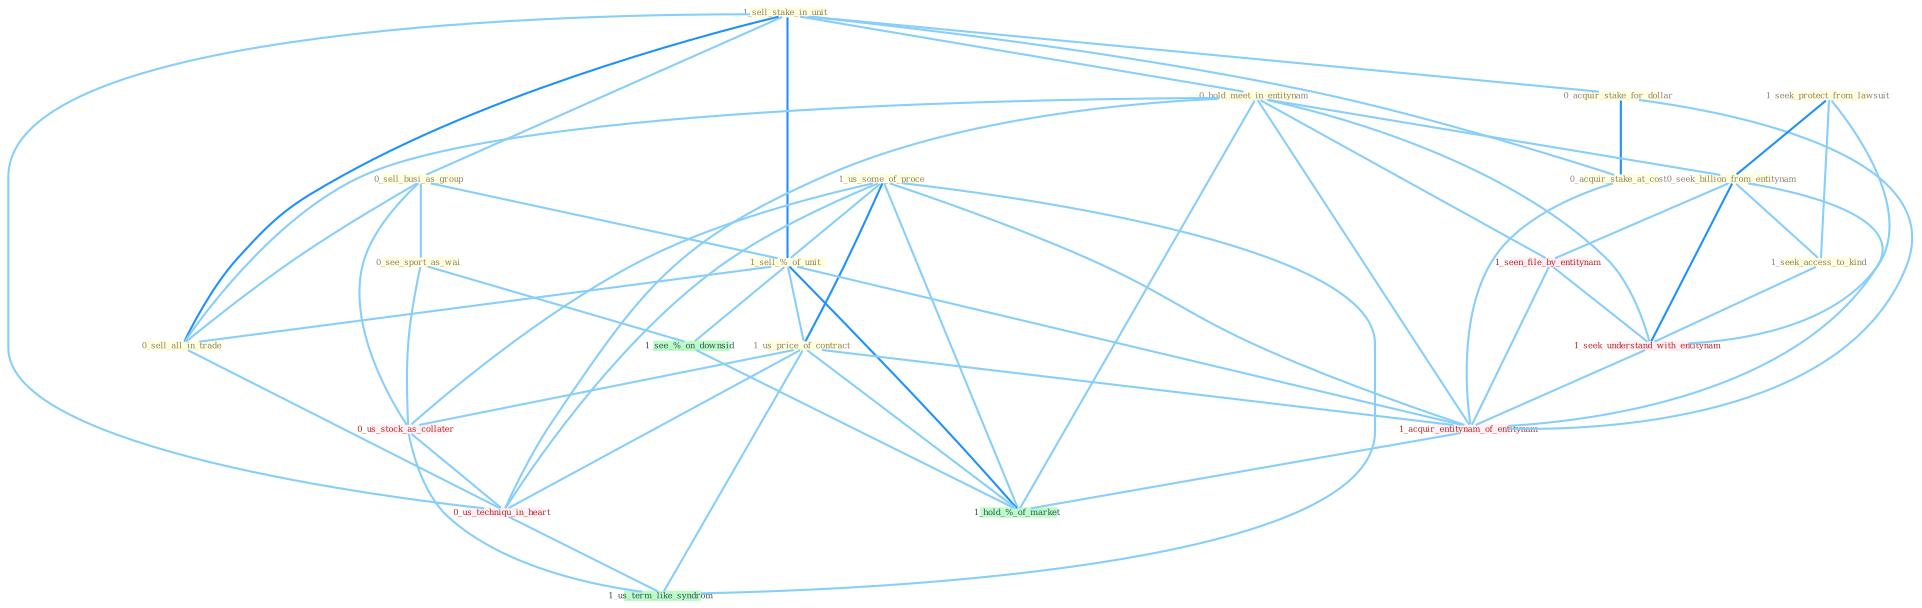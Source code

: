 Graph G{ 
    node
    [shape=polygon,style=filled,width=.5,height=.06,color="#BDFCC9",fixedsize=true,fontsize=4,
    fontcolor="#2f4f4f"];
    {node
    [color="#ffffe0", fontcolor="#8b7d6b"] "1_sell_stake_in_unit " "0_acquir_stake_for_dollar " "1_us_some_of_proce " "1_seek_protect_from_lawsuit " "0_sell_busi_as_group " "0_acquir_stake_at_cost " "0_hold_meet_in_entitynam " "0_seek_billion_from_entitynam " "1_sell_%_of_unit " "0_sell_all_in_trade " "0_see_sport_as_wai " "1_us_price_of_contract " "1_seek_access_to_kind "}
{node [color="#fff0f5", fontcolor="#b22222"] "1_seen_file_by_entitynam " "0_us_stock_as_collater " "1_seek_understand_with_entitynam " "1_acquir_entitynam_of_entitynam " "0_us_techniqu_in_heart "}
edge [color="#B0E2FF"];

	"1_sell_stake_in_unit " -- "0_acquir_stake_for_dollar " [w="1", color="#87cefa" ];
	"1_sell_stake_in_unit " -- "0_sell_busi_as_group " [w="1", color="#87cefa" ];
	"1_sell_stake_in_unit " -- "0_acquir_stake_at_cost " [w="1", color="#87cefa" ];
	"1_sell_stake_in_unit " -- "0_hold_meet_in_entitynam " [w="1", color="#87cefa" ];
	"1_sell_stake_in_unit " -- "1_sell_%_of_unit " [w="2", color="#1e90ff" , len=0.8];
	"1_sell_stake_in_unit " -- "0_sell_all_in_trade " [w="2", color="#1e90ff" , len=0.8];
	"1_sell_stake_in_unit " -- "0_us_techniqu_in_heart " [w="1", color="#87cefa" ];
	"0_acquir_stake_for_dollar " -- "0_acquir_stake_at_cost " [w="2", color="#1e90ff" , len=0.8];
	"0_acquir_stake_for_dollar " -- "1_acquir_entitynam_of_entitynam " [w="1", color="#87cefa" ];
	"1_us_some_of_proce " -- "1_sell_%_of_unit " [w="1", color="#87cefa" ];
	"1_us_some_of_proce " -- "1_us_price_of_contract " [w="2", color="#1e90ff" , len=0.8];
	"1_us_some_of_proce " -- "0_us_stock_as_collater " [w="1", color="#87cefa" ];
	"1_us_some_of_proce " -- "1_acquir_entitynam_of_entitynam " [w="1", color="#87cefa" ];
	"1_us_some_of_proce " -- "0_us_techniqu_in_heart " [w="1", color="#87cefa" ];
	"1_us_some_of_proce " -- "1_us_term_like_syndrom " [w="1", color="#87cefa" ];
	"1_us_some_of_proce " -- "1_hold_%_of_market " [w="1", color="#87cefa" ];
	"1_seek_protect_from_lawsuit " -- "0_seek_billion_from_entitynam " [w="2", color="#1e90ff" , len=0.8];
	"1_seek_protect_from_lawsuit " -- "1_seek_access_to_kind " [w="1", color="#87cefa" ];
	"1_seek_protect_from_lawsuit " -- "1_seek_understand_with_entitynam " [w="1", color="#87cefa" ];
	"0_sell_busi_as_group " -- "1_sell_%_of_unit " [w="1", color="#87cefa" ];
	"0_sell_busi_as_group " -- "0_sell_all_in_trade " [w="1", color="#87cefa" ];
	"0_sell_busi_as_group " -- "0_see_sport_as_wai " [w="1", color="#87cefa" ];
	"0_sell_busi_as_group " -- "0_us_stock_as_collater " [w="1", color="#87cefa" ];
	"0_acquir_stake_at_cost " -- "1_acquir_entitynam_of_entitynam " [w="1", color="#87cefa" ];
	"0_hold_meet_in_entitynam " -- "0_seek_billion_from_entitynam " [w="1", color="#87cefa" ];
	"0_hold_meet_in_entitynam " -- "0_sell_all_in_trade " [w="1", color="#87cefa" ];
	"0_hold_meet_in_entitynam " -- "1_seen_file_by_entitynam " [w="1", color="#87cefa" ];
	"0_hold_meet_in_entitynam " -- "1_seek_understand_with_entitynam " [w="1", color="#87cefa" ];
	"0_hold_meet_in_entitynam " -- "1_acquir_entitynam_of_entitynam " [w="1", color="#87cefa" ];
	"0_hold_meet_in_entitynam " -- "0_us_techniqu_in_heart " [w="1", color="#87cefa" ];
	"0_hold_meet_in_entitynam " -- "1_hold_%_of_market " [w="1", color="#87cefa" ];
	"0_seek_billion_from_entitynam " -- "1_seek_access_to_kind " [w="1", color="#87cefa" ];
	"0_seek_billion_from_entitynam " -- "1_seen_file_by_entitynam " [w="1", color="#87cefa" ];
	"0_seek_billion_from_entitynam " -- "1_seek_understand_with_entitynam " [w="2", color="#1e90ff" , len=0.8];
	"0_seek_billion_from_entitynam " -- "1_acquir_entitynam_of_entitynam " [w="1", color="#87cefa" ];
	"1_sell_%_of_unit " -- "0_sell_all_in_trade " [w="1", color="#87cefa" ];
	"1_sell_%_of_unit " -- "1_us_price_of_contract " [w="1", color="#87cefa" ];
	"1_sell_%_of_unit " -- "1_acquir_entitynam_of_entitynam " [w="1", color="#87cefa" ];
	"1_sell_%_of_unit " -- "1_see_%_on_downsid " [w="1", color="#87cefa" ];
	"1_sell_%_of_unit " -- "1_hold_%_of_market " [w="2", color="#1e90ff" , len=0.8];
	"0_sell_all_in_trade " -- "0_us_techniqu_in_heart " [w="1", color="#87cefa" ];
	"0_see_sport_as_wai " -- "0_us_stock_as_collater " [w="1", color="#87cefa" ];
	"0_see_sport_as_wai " -- "1_see_%_on_downsid " [w="1", color="#87cefa" ];
	"1_us_price_of_contract " -- "0_us_stock_as_collater " [w="1", color="#87cefa" ];
	"1_us_price_of_contract " -- "1_acquir_entitynam_of_entitynam " [w="1", color="#87cefa" ];
	"1_us_price_of_contract " -- "0_us_techniqu_in_heart " [w="1", color="#87cefa" ];
	"1_us_price_of_contract " -- "1_us_term_like_syndrom " [w="1", color="#87cefa" ];
	"1_us_price_of_contract " -- "1_hold_%_of_market " [w="1", color="#87cefa" ];
	"1_seek_access_to_kind " -- "1_seek_understand_with_entitynam " [w="1", color="#87cefa" ];
	"1_seen_file_by_entitynam " -- "1_seek_understand_with_entitynam " [w="1", color="#87cefa" ];
	"1_seen_file_by_entitynam " -- "1_acquir_entitynam_of_entitynam " [w="1", color="#87cefa" ];
	"0_us_stock_as_collater " -- "0_us_techniqu_in_heart " [w="1", color="#87cefa" ];
	"0_us_stock_as_collater " -- "1_us_term_like_syndrom " [w="1", color="#87cefa" ];
	"1_seek_understand_with_entitynam " -- "1_acquir_entitynam_of_entitynam " [w="1", color="#87cefa" ];
	"1_acquir_entitynam_of_entitynam " -- "1_hold_%_of_market " [w="1", color="#87cefa" ];
	"0_us_techniqu_in_heart " -- "1_us_term_like_syndrom " [w="1", color="#87cefa" ];
	"1_see_%_on_downsid " -- "1_hold_%_of_market " [w="1", color="#87cefa" ];
}